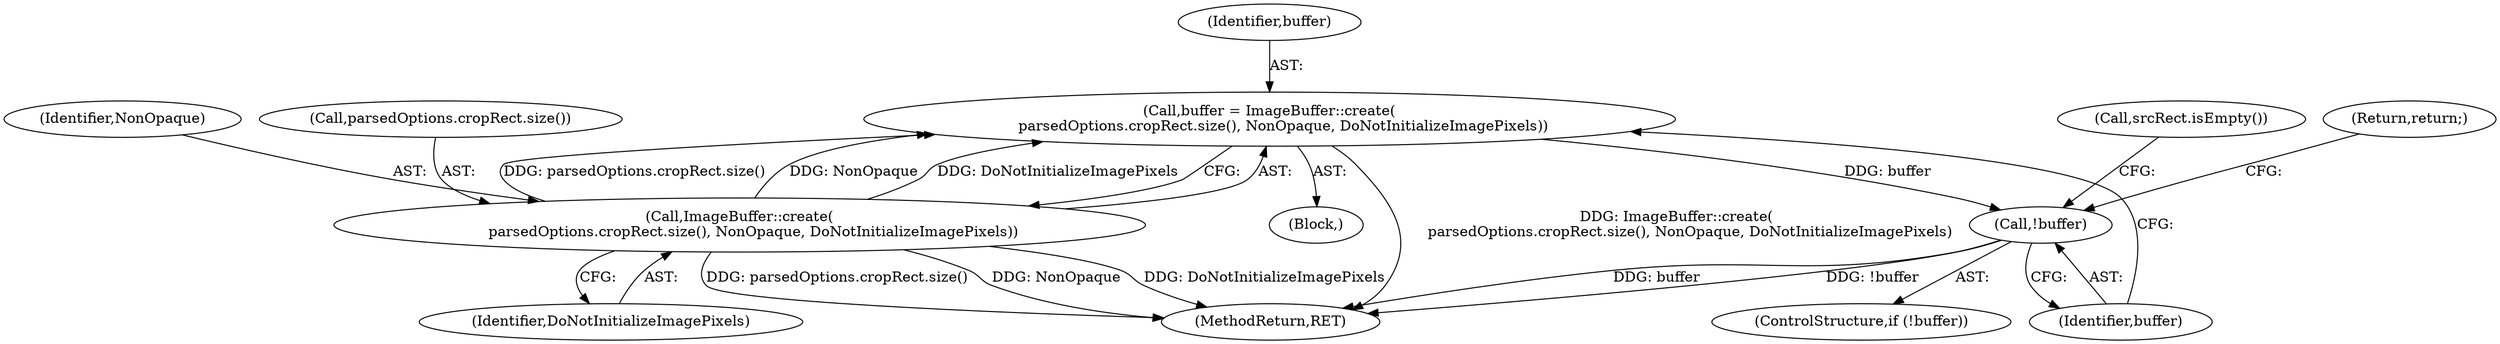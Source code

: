 digraph "0_Chrome_d59a4441697f6253e7dc3f7ae5caad6e5fd2c778@API" {
"1000476" [label="(Call,buffer = ImageBuffer::create(\n      parsedOptions.cropRect.size(), NonOpaque, DoNotInitializeImagePixels))"];
"1000478" [label="(Call,ImageBuffer::create(\n      parsedOptions.cropRect.size(), NonOpaque, DoNotInitializeImagePixels))"];
"1000483" [label="(Call,!buffer)"];
"1000482" [label="(ControlStructure,if (!buffer))"];
"1000485" [label="(Return,return;)"];
"1000487" [label="(Call,srcRect.isEmpty())"];
"1000484" [label="(Identifier,buffer)"];
"1000477" [label="(Identifier,buffer)"];
"1000104" [label="(Block,)"];
"1000478" [label="(Call,ImageBuffer::create(\n      parsedOptions.cropRect.size(), NonOpaque, DoNotInitializeImagePixels))"];
"1000481" [label="(Identifier,DoNotInitializeImagePixels)"];
"1000480" [label="(Identifier,NonOpaque)"];
"1000476" [label="(Call,buffer = ImageBuffer::create(\n      parsedOptions.cropRect.size(), NonOpaque, DoNotInitializeImagePixels))"];
"1000479" [label="(Call,parsedOptions.cropRect.size())"];
"1000483" [label="(Call,!buffer)"];
"1000594" [label="(MethodReturn,RET)"];
"1000476" -> "1000104"  [label="AST: "];
"1000476" -> "1000478"  [label="CFG: "];
"1000477" -> "1000476"  [label="AST: "];
"1000478" -> "1000476"  [label="AST: "];
"1000484" -> "1000476"  [label="CFG: "];
"1000476" -> "1000594"  [label="DDG: ImageBuffer::create(\n      parsedOptions.cropRect.size(), NonOpaque, DoNotInitializeImagePixels)"];
"1000478" -> "1000476"  [label="DDG: parsedOptions.cropRect.size()"];
"1000478" -> "1000476"  [label="DDG: NonOpaque"];
"1000478" -> "1000476"  [label="DDG: DoNotInitializeImagePixels"];
"1000476" -> "1000483"  [label="DDG: buffer"];
"1000478" -> "1000481"  [label="CFG: "];
"1000479" -> "1000478"  [label="AST: "];
"1000480" -> "1000478"  [label="AST: "];
"1000481" -> "1000478"  [label="AST: "];
"1000478" -> "1000594"  [label="DDG: parsedOptions.cropRect.size()"];
"1000478" -> "1000594"  [label="DDG: NonOpaque"];
"1000478" -> "1000594"  [label="DDG: DoNotInitializeImagePixels"];
"1000483" -> "1000482"  [label="AST: "];
"1000483" -> "1000484"  [label="CFG: "];
"1000484" -> "1000483"  [label="AST: "];
"1000485" -> "1000483"  [label="CFG: "];
"1000487" -> "1000483"  [label="CFG: "];
"1000483" -> "1000594"  [label="DDG: !buffer"];
"1000483" -> "1000594"  [label="DDG: buffer"];
}
